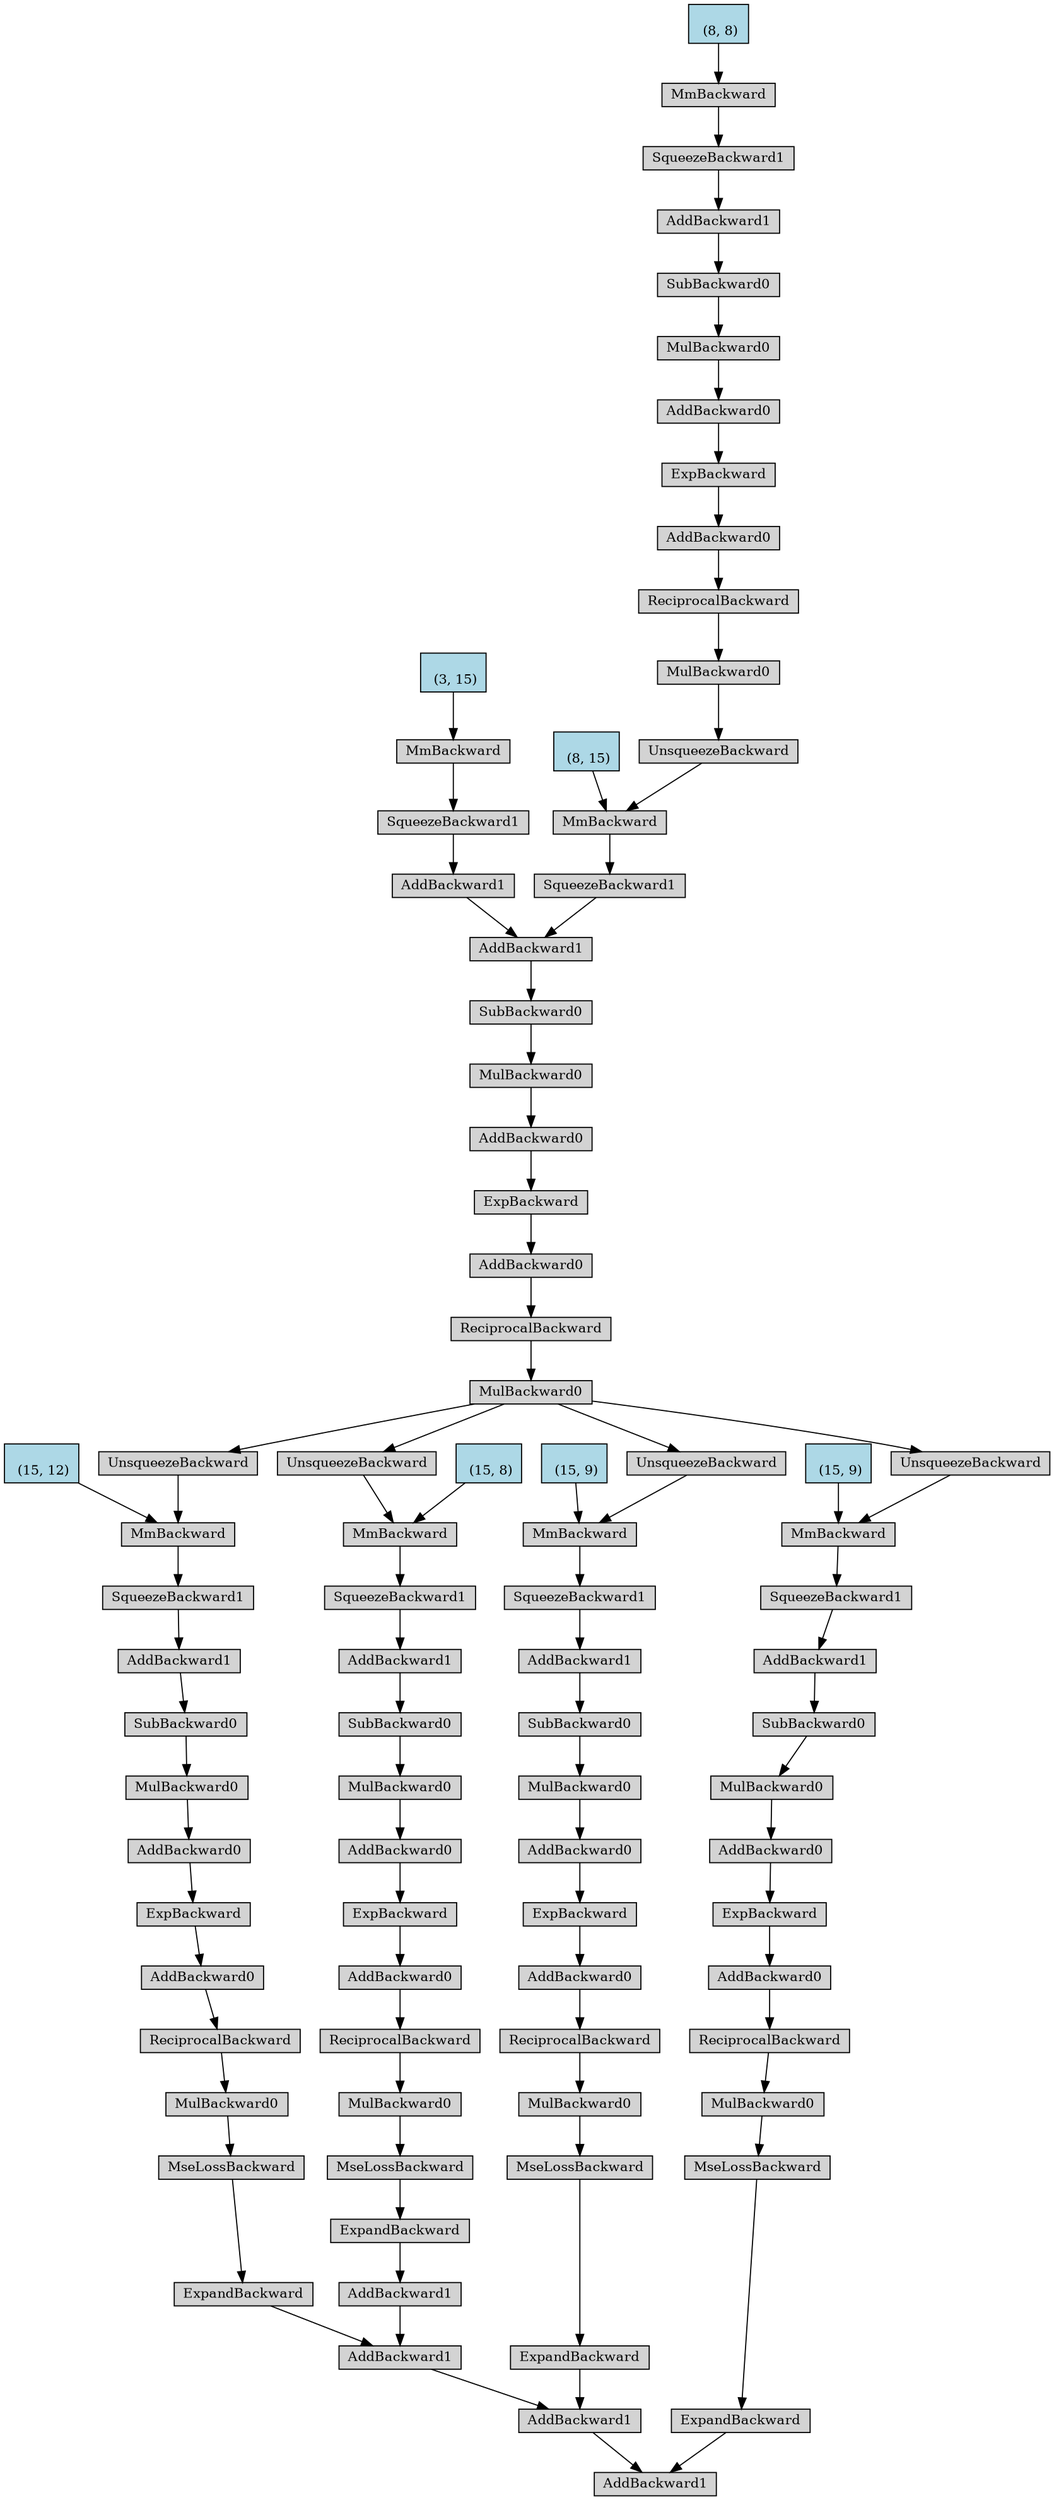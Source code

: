 digraph {
	graph [size="26.4,26.4"]
	node [align=left fontsize=12 height=0.2 ranksep=0.1 shape=box style=filled]
	4602111032 [label=AddBackward1]
	4602111088 -> 4602111032
	4602111088 [label=AddBackward1]
	4602111256 -> 4602111088
	4602111256 [label=AddBackward1]
	4602111424 -> 4602111256
	4602111424 [label=AddBackward1]
	4602111592 -> 4602111424
	4602111592 [label=ExpandBackward]
	4602111704 -> 4602111592
	4602111704 [label=MseLossBackward]
	4602111816 -> 4602111704
	4602111816 [label=MulBackward0]
	4602111928 -> 4602111816
	4602111928 [label=ReciprocalBackward]
	4602112040 -> 4602111928
	4602112040 [label=AddBackward0]
	4602112152 -> 4602112040
	4602112152 [label=ExpBackward]
	4602112264 -> 4602112152
	4602112264 [label=AddBackward0]
	4602112376 -> 4602112264
	4602112376 [label=MulBackward0]
	4602112488 -> 4602112376
	4602112488 [label=SubBackward0]
	4602112600 -> 4602112488
	4602112600 [label=AddBackward1]
	4602112712 -> 4602112600
	4602112712 [label=SqueezeBackward1]
	4602112824 -> 4602112712
	4602112824 [label=MmBackward]
	4602112936 -> 4602112824
	4602112936 [label=UnsqueezeBackward]
	4602113104 -> 4602112936
	4602113104 [label=MulBackward0]
	4602113216 -> 4602113104
	4602113216 [label=ReciprocalBackward]
	4602113328 -> 4602113216
	4602113328 [label=AddBackward0]
	4602113440 -> 4602113328
	4602113440 [label=ExpBackward]
	4602113552 -> 4602113440
	4602113552 [label=AddBackward0]
	4602113664 -> 4602113552
	4602113664 [label=MulBackward0]
	4602113776 -> 4602113664
	4602113776 [label=SubBackward0]
	4602113888 -> 4602113776
	4602113888 [label=AddBackward1]
	4602114000 -> 4602113888
	4602114000 [label=AddBackward1]
	4602286264 -> 4602114000
	4602286264 [label=SqueezeBackward1]
	4602286376 -> 4602286264
	4602286376 [label=MmBackward]
	4602286488 -> 4602286376
	4602286488 [label="
 (3, 15)" fillcolor=lightblue]
	4602286152 -> 4602113888
	4602286152 [label=SqueezeBackward1]
	4602286320 -> 4602286152
	4602286320 [label=MmBackward]
	4602286544 -> 4602286320
	4602286544 [label=UnsqueezeBackward]
	4602286712 -> 4602286544
	4602286712 [label=MulBackward0]
	4602286824 -> 4602286712
	4602286824 [label=ReciprocalBackward]
	4602286936 -> 4602286824
	4602286936 [label=AddBackward0]
	4602287048 -> 4602286936
	4602287048 [label=ExpBackward]
	4602287160 -> 4602287048
	4602287160 [label=AddBackward0]
	4602287272 -> 4602287160
	4602287272 [label=MulBackward0]
	4602287384 -> 4602287272
	4602287384 [label=SubBackward0]
	4602287496 -> 4602287384
	4602287496 [label=AddBackward1]
	4602287608 -> 4602287496
	4602287608 [label=SqueezeBackward1]
	4602287720 -> 4602287608
	4602287720 [label=MmBackward]
	4602287832 -> 4602287720
	4602287832 [label="
 (8, 8)" fillcolor=lightblue]
	4602286656 -> 4602286320
	4602286656 [label="
 (8, 15)" fillcolor=lightblue]
	4602112992 -> 4602112824
	4602112992 [label="
 (15, 8)" fillcolor=lightblue]
	4602111480 -> 4602111256
	4602111480 [label=ExpandBackward]
	4602111648 -> 4602111480
	4602111648 [label=MseLossBackward]
	4602111872 -> 4602111648
	4602111872 [label=MulBackward0]
	4602112096 -> 4602111872
	4602112096 [label=ReciprocalBackward]
	4602112320 -> 4602112096
	4602112320 [label=AddBackward0]
	4602112544 -> 4602112320
	4602112544 [label=ExpBackward]
	4602112768 -> 4602112544
	4602112768 [label=AddBackward0]
	4602113048 -> 4602112768
	4602113048 [label=MulBackward0]
	4602113160 -> 4602113048
	4602113160 [label=SubBackward0]
	4602113496 -> 4602113160
	4602113496 [label=AddBackward1]
	4602113720 -> 4602113496
	4602113720 [label=SqueezeBackward1]
	4602113944 -> 4602113720
	4602113944 [label=MmBackward]
	4602286432 -> 4602113944
	4602286432 [label=UnsqueezeBackward]
	4602113104 -> 4602286432
	4602286600 -> 4602113944
	4602286600 [label="
 (15, 12)" fillcolor=lightblue]
	4602111312 -> 4602111088
	4602111312 [label=ExpandBackward]
	4602111536 -> 4602111312
	4602111536 [label=MseLossBackward]
	4602111984 -> 4602111536
	4602111984 [label=MulBackward0]
	4602112432 -> 4602111984
	4602112432 [label=ReciprocalBackward]
	4602112880 -> 4602112432
	4602112880 [label=AddBackward0]
	4602113384 -> 4602112880
	4602113384 [label=ExpBackward]
	4602113832 -> 4602113384
	4602113832 [label=AddBackward0]
	4602286880 -> 4602113832
	4602286880 [label=MulBackward0]
	4602286768 -> 4602286880
	4602286768 [label=SubBackward0]
	4602287216 -> 4602286768
	4602287216 [label=AddBackward1]
	4602287440 -> 4602287216
	4602287440 [label=SqueezeBackward1]
	4602287664 -> 4602287440
	4602287664 [label=MmBackward]
	4602287888 -> 4602287664
	4602287888 [label=UnsqueezeBackward]
	4602113104 -> 4602287888
	4602288000 -> 4602287664
	4602288000 [label="
 (15, 9)" fillcolor=lightblue]
	4602111144 -> 4602111032
	4602111144 [label=ExpandBackward]
	4602111368 -> 4602111144
	4602111368 [label=MseLossBackward]
	4602112208 -> 4602111368
	4602112208 [label=MulBackward0]
	4602113272 -> 4602112208
	4602113272 [label=ReciprocalBackward]
	4602286208 -> 4602113272
	4602286208 [label=AddBackward0]
	4602287104 -> 4602286208
	4602287104 [label=ExpBackward]
	4602287552 -> 4602287104
	4602287552 [label=AddBackward0]
	4602287944 -> 4602287552
	4602287944 [label=MulBackward0]
	4602288056 -> 4602287944
	4602288056 [label=SubBackward0]
	4602288224 -> 4602288056
	4602288224 [label=AddBackward1]
	4602288336 -> 4602288224
	4602288336 [label=SqueezeBackward1]
	4602288448 -> 4602288336
	4602288448 [label=MmBackward]
	4602288560 -> 4602288448
	4602288560 [label=UnsqueezeBackward]
	4602113104 -> 4602288560
	4602288616 -> 4602288448
	4602288616 [label="
 (15, 9)" fillcolor=lightblue]
}
